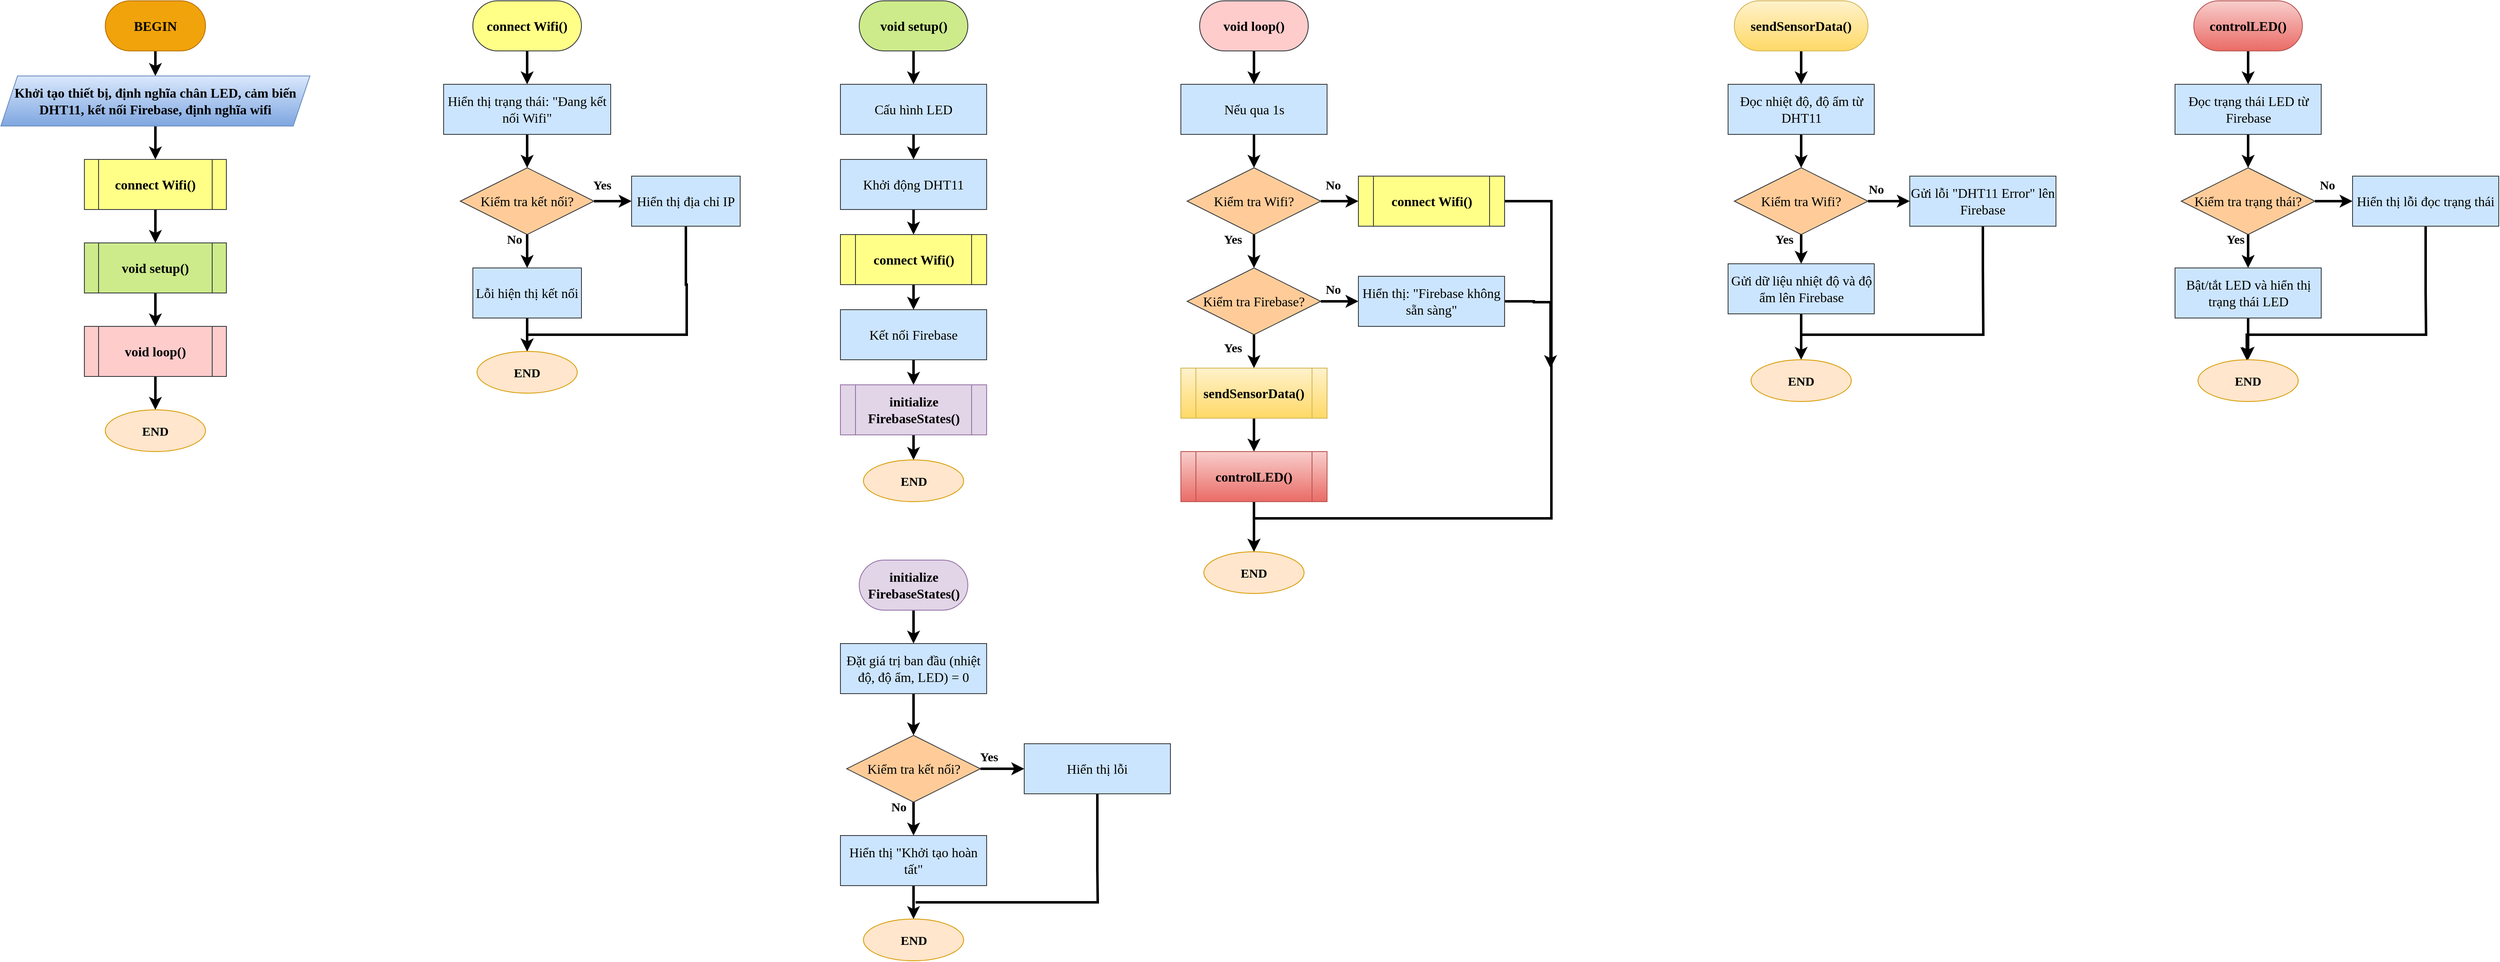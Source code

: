<mxfile version="24.1.0" type="device">
  <diagram name="Trang-1" id="UbYdyXhSzg272qLLyxU5">
    <mxGraphModel dx="1195" dy="697" grid="1" gridSize="10" guides="1" tooltips="1" connect="1" arrows="1" fold="1" page="1" pageScale="1" pageWidth="1600" pageHeight="900" math="0" shadow="0">
      <root>
        <mxCell id="0" />
        <mxCell id="1" parent="0" />
        <mxCell id="PwG26yF0GhnAKsFlcYfw-7" style="edgeStyle=orthogonalEdgeStyle;rounded=0;orthogonalLoop=1;jettySize=auto;html=1;entryX=0.5;entryY=0;entryDx=0;entryDy=0;strokeWidth=3;" edge="1" parent="1" source="PwG26yF0GhnAKsFlcYfw-1" target="PwG26yF0GhnAKsFlcYfw-2">
          <mxGeometry relative="1" as="geometry" />
        </mxCell>
        <mxCell id="PwG26yF0GhnAKsFlcYfw-1" value="&lt;font style=&quot;font-size: 16px;&quot; face=&quot;Times New Roman&quot;&gt;&lt;b&gt;BEGIN&lt;/b&gt;&lt;/font&gt;" style="rounded=1;whiteSpace=wrap;html=1;arcSize=50;fillColor=#f0a30a;strokeColor=#BD7000;fontColor=#000000;" vertex="1" parent="1">
          <mxGeometry x="510" y="30" width="120" height="60" as="geometry" />
        </mxCell>
        <mxCell id="PwG26yF0GhnAKsFlcYfw-8" style="edgeStyle=orthogonalEdgeStyle;rounded=0;orthogonalLoop=1;jettySize=auto;html=1;entryX=0.5;entryY=0;entryDx=0;entryDy=0;strokeWidth=3;" edge="1" parent="1" source="PwG26yF0GhnAKsFlcYfw-2" target="PwG26yF0GhnAKsFlcYfw-3">
          <mxGeometry relative="1" as="geometry" />
        </mxCell>
        <mxCell id="PwG26yF0GhnAKsFlcYfw-2" value="&lt;p style=&quot;white-space-collapse: preserve;&quot; dir=&quot;auto&quot;&gt;&lt;font style=&quot;font-size: 16px;&quot; face=&quot;Times New Roman&quot;&gt;&lt;b&gt;Khởi tạo thiết bị, định nghĩa chân LED, cảm biến DHT11, kết nối Firebase, định nghĩa wifi&lt;/b&gt;&lt;/font&gt;&lt;/p&gt;" style="shape=parallelogram;perimeter=parallelogramPerimeter;whiteSpace=wrap;html=1;fixedSize=1;fillColor=#dae8fc;strokeColor=#6c8ebf;gradientColor=#7ea6e0;" vertex="1" parent="1">
          <mxGeometry x="385" y="120" width="370" height="60" as="geometry" />
        </mxCell>
        <mxCell id="PwG26yF0GhnAKsFlcYfw-9" style="edgeStyle=orthogonalEdgeStyle;rounded=0;orthogonalLoop=1;jettySize=auto;html=1;entryX=0.5;entryY=0;entryDx=0;entryDy=0;strokeWidth=3;" edge="1" parent="1" source="PwG26yF0GhnAKsFlcYfw-3" target="PwG26yF0GhnAKsFlcYfw-4">
          <mxGeometry relative="1" as="geometry" />
        </mxCell>
        <mxCell id="PwG26yF0GhnAKsFlcYfw-3" value="&lt;font style=&quot;font-size: 16px;&quot; face=&quot;Times New Roman&quot;&gt;&lt;b&gt;connect Wifi()&lt;/b&gt;&lt;/font&gt;" style="shape=process;whiteSpace=wrap;html=1;backgroundOutline=1;fillColor=#ffff88;strokeColor=#36393d;" vertex="1" parent="1">
          <mxGeometry x="485" y="220" width="170" height="60" as="geometry" />
        </mxCell>
        <mxCell id="PwG26yF0GhnAKsFlcYfw-10" style="edgeStyle=orthogonalEdgeStyle;rounded=0;orthogonalLoop=1;jettySize=auto;html=1;entryX=0.5;entryY=0;entryDx=0;entryDy=0;strokeWidth=3;" edge="1" parent="1" source="PwG26yF0GhnAKsFlcYfw-4" target="PwG26yF0GhnAKsFlcYfw-5">
          <mxGeometry relative="1" as="geometry" />
        </mxCell>
        <mxCell id="PwG26yF0GhnAKsFlcYfw-4" value="&lt;font style=&quot;font-size: 16px;&quot; face=&quot;Times New Roman&quot;&gt;&lt;b&gt;void setup()&lt;/b&gt;&lt;/font&gt;" style="shape=process;whiteSpace=wrap;html=1;backgroundOutline=1;fillColor=#cdeb8b;strokeColor=#36393d;" vertex="1" parent="1">
          <mxGeometry x="485" y="320" width="170" height="60" as="geometry" />
        </mxCell>
        <mxCell id="PwG26yF0GhnAKsFlcYfw-11" style="edgeStyle=orthogonalEdgeStyle;rounded=0;orthogonalLoop=1;jettySize=auto;html=1;entryX=0.5;entryY=0;entryDx=0;entryDy=0;strokeWidth=3;" edge="1" parent="1" source="PwG26yF0GhnAKsFlcYfw-5" target="PwG26yF0GhnAKsFlcYfw-6">
          <mxGeometry relative="1" as="geometry" />
        </mxCell>
        <mxCell id="PwG26yF0GhnAKsFlcYfw-5" value="&lt;font style=&quot;font-size: 16px;&quot; face=&quot;Times New Roman&quot;&gt;&lt;b&gt;void loop()&lt;/b&gt;&lt;/font&gt;" style="shape=process;whiteSpace=wrap;html=1;backgroundOutline=1;fillColor=#ffcccc;strokeColor=#36393d;" vertex="1" parent="1">
          <mxGeometry x="485" y="420" width="170" height="60" as="geometry" />
        </mxCell>
        <mxCell id="PwG26yF0GhnAKsFlcYfw-6" value="&lt;b&gt;&lt;font style=&quot;font-size: 15px;&quot; face=&quot;Times New Roman&quot;&gt;END&lt;/font&gt;&lt;/b&gt;" style="ellipse;whiteSpace=wrap;html=1;fillColor=#ffe6cc;strokeColor=#d79b00;" vertex="1" parent="1">
          <mxGeometry x="510" y="520" width="120" height="50" as="geometry" />
        </mxCell>
        <mxCell id="PwG26yF0GhnAKsFlcYfw-19" style="edgeStyle=orthogonalEdgeStyle;rounded=0;orthogonalLoop=1;jettySize=auto;html=1;entryX=0.5;entryY=0;entryDx=0;entryDy=0;strokeWidth=3;" edge="1" parent="1" source="PwG26yF0GhnAKsFlcYfw-12" target="PwG26yF0GhnAKsFlcYfw-13">
          <mxGeometry relative="1" as="geometry" />
        </mxCell>
        <mxCell id="PwG26yF0GhnAKsFlcYfw-12" value="&lt;b style=&quot;font-family: &amp;quot;Times New Roman&amp;quot;; font-size: 16px;&quot;&gt;connect Wifi()&lt;/b&gt;" style="rounded=1;whiteSpace=wrap;html=1;arcSize=50;fillColor=#ffff88;strokeColor=#36393d;" vertex="1" parent="1">
          <mxGeometry x="950" y="30" width="130" height="60" as="geometry" />
        </mxCell>
        <mxCell id="PwG26yF0GhnAKsFlcYfw-20" style="edgeStyle=orthogonalEdgeStyle;rounded=0;orthogonalLoop=1;jettySize=auto;html=1;entryX=0.5;entryY=0;entryDx=0;entryDy=0;strokeWidth=3;" edge="1" parent="1" source="PwG26yF0GhnAKsFlcYfw-13" target="PwG26yF0GhnAKsFlcYfw-14">
          <mxGeometry relative="1" as="geometry" />
        </mxCell>
        <mxCell id="PwG26yF0GhnAKsFlcYfw-13" value="&lt;font style=&quot;font-size: 16px;&quot; face=&quot;Times New Roman&quot;&gt;Hiển thị trạng thái: &quot;Đang kết nối Wifi&quot;&lt;/font&gt;" style="rounded=0;whiteSpace=wrap;html=1;fillColor=#cce5ff;strokeColor=#36393d;" vertex="1" parent="1">
          <mxGeometry x="915" y="130" width="200" height="60" as="geometry" />
        </mxCell>
        <mxCell id="PwG26yF0GhnAKsFlcYfw-21" style="edgeStyle=orthogonalEdgeStyle;rounded=0;orthogonalLoop=1;jettySize=auto;html=1;exitX=1;exitY=0.5;exitDx=0;exitDy=0;entryX=0;entryY=0.5;entryDx=0;entryDy=0;strokeWidth=3;" edge="1" parent="1" source="PwG26yF0GhnAKsFlcYfw-14" target="PwG26yF0GhnAKsFlcYfw-15">
          <mxGeometry relative="1" as="geometry" />
        </mxCell>
        <mxCell id="PwG26yF0GhnAKsFlcYfw-22" style="edgeStyle=orthogonalEdgeStyle;rounded=0;orthogonalLoop=1;jettySize=auto;html=1;entryX=0.5;entryY=0;entryDx=0;entryDy=0;strokeWidth=3;" edge="1" parent="1" source="PwG26yF0GhnAKsFlcYfw-14" target="PwG26yF0GhnAKsFlcYfw-16">
          <mxGeometry relative="1" as="geometry" />
        </mxCell>
        <mxCell id="PwG26yF0GhnAKsFlcYfw-14" value="&lt;font style=&quot;font-size: 16px;&quot; face=&quot;Times New Roman&quot;&gt;Kiểm tra kết nối?&lt;/font&gt;" style="rhombus;whiteSpace=wrap;html=1;fillColor=#ffcc99;strokeColor=#36393d;" vertex="1" parent="1">
          <mxGeometry x="935" y="230" width="160" height="80" as="geometry" />
        </mxCell>
        <mxCell id="PwG26yF0GhnAKsFlcYfw-24" style="edgeStyle=orthogonalEdgeStyle;rounded=0;orthogonalLoop=1;jettySize=auto;html=1;entryX=0.5;entryY=0;entryDx=0;entryDy=0;strokeWidth=3;" edge="1" parent="1" source="PwG26yF0GhnAKsFlcYfw-15" target="PwG26yF0GhnAKsFlcYfw-17">
          <mxGeometry relative="1" as="geometry">
            <mxPoint x="1205" y="440" as="targetPoint" />
            <Array as="points">
              <mxPoint x="1205" y="370" />
              <mxPoint x="1206" y="370" />
              <mxPoint x="1206" y="430" />
              <mxPoint x="1015" y="430" />
            </Array>
          </mxGeometry>
        </mxCell>
        <mxCell id="PwG26yF0GhnAKsFlcYfw-15" value="&lt;font face=&quot;Times New Roman&quot;&gt;&lt;span style=&quot;font-size: 16px;&quot;&gt;Hiển thị địa chỉ IP&lt;/span&gt;&lt;/font&gt;" style="rounded=0;whiteSpace=wrap;html=1;fillColor=#cce5ff;strokeColor=#36393d;" vertex="1" parent="1">
          <mxGeometry x="1140" y="240" width="130" height="60" as="geometry" />
        </mxCell>
        <mxCell id="PwG26yF0GhnAKsFlcYfw-23" style="edgeStyle=orthogonalEdgeStyle;rounded=0;orthogonalLoop=1;jettySize=auto;html=1;entryX=0.5;entryY=0;entryDx=0;entryDy=0;strokeWidth=3;" edge="1" parent="1" source="PwG26yF0GhnAKsFlcYfw-16" target="PwG26yF0GhnAKsFlcYfw-17">
          <mxGeometry relative="1" as="geometry" />
        </mxCell>
        <mxCell id="PwG26yF0GhnAKsFlcYfw-16" value="&lt;font face=&quot;Times New Roman&quot;&gt;&lt;span style=&quot;font-size: 16px;&quot;&gt;Lỗi hiện thị kết nối&lt;/span&gt;&lt;/font&gt;" style="rounded=0;whiteSpace=wrap;html=1;fillColor=#cce5ff;strokeColor=#36393d;" vertex="1" parent="1">
          <mxGeometry x="950" y="350" width="130" height="60" as="geometry" />
        </mxCell>
        <mxCell id="PwG26yF0GhnAKsFlcYfw-17" value="&lt;b&gt;&lt;font style=&quot;font-size: 15px;&quot; face=&quot;Times New Roman&quot;&gt;END&lt;/font&gt;&lt;/b&gt;" style="ellipse;whiteSpace=wrap;html=1;fillColor=#ffe6cc;strokeColor=#d79b00;" vertex="1" parent="1">
          <mxGeometry x="955" y="450" width="120" height="50" as="geometry" />
        </mxCell>
        <mxCell id="PwG26yF0GhnAKsFlcYfw-25" value="&lt;font size=&quot;1&quot; face=&quot;Times New Roman&quot;&gt;&lt;b style=&quot;font-size: 15px;&quot;&gt;Yes&lt;/b&gt;&lt;/font&gt;" style="text;html=1;align=center;verticalAlign=middle;whiteSpace=wrap;rounded=0;" vertex="1" parent="1">
          <mxGeometry x="1075" y="235" width="60" height="30" as="geometry" />
        </mxCell>
        <mxCell id="PwG26yF0GhnAKsFlcYfw-26" value="&lt;font size=&quot;1&quot; face=&quot;Times New Roman&quot;&gt;&lt;b style=&quot;font-size: 15px;&quot;&gt;No&lt;/b&gt;&lt;/font&gt;" style="text;html=1;align=center;verticalAlign=middle;whiteSpace=wrap;rounded=0;" vertex="1" parent="1">
          <mxGeometry x="970" y="300" width="60" height="30" as="geometry" />
        </mxCell>
        <mxCell id="PwG26yF0GhnAKsFlcYfw-34" style="edgeStyle=orthogonalEdgeStyle;rounded=0;orthogonalLoop=1;jettySize=auto;html=1;strokeWidth=3;" edge="1" parent="1" source="PwG26yF0GhnAKsFlcYfw-27" target="PwG26yF0GhnAKsFlcYfw-28">
          <mxGeometry relative="1" as="geometry" />
        </mxCell>
        <mxCell id="PwG26yF0GhnAKsFlcYfw-27" value="&lt;b style=&quot;font-family: &amp;quot;Times New Roman&amp;quot;; font-size: 16px;&quot;&gt;void setup()&lt;/b&gt;" style="rounded=1;whiteSpace=wrap;html=1;arcSize=50;fillColor=#cdeb8b;strokeColor=#36393d;" vertex="1" parent="1">
          <mxGeometry x="1412.5" y="30" width="130" height="60" as="geometry" />
        </mxCell>
        <mxCell id="PwG26yF0GhnAKsFlcYfw-35" style="edgeStyle=orthogonalEdgeStyle;rounded=0;orthogonalLoop=1;jettySize=auto;html=1;entryX=0.5;entryY=0;entryDx=0;entryDy=0;strokeWidth=3;" edge="1" parent="1" source="PwG26yF0GhnAKsFlcYfw-28" target="PwG26yF0GhnAKsFlcYfw-29">
          <mxGeometry relative="1" as="geometry" />
        </mxCell>
        <mxCell id="PwG26yF0GhnAKsFlcYfw-28" value="&lt;font style=&quot;font-size: 16px;&quot; face=&quot;Times New Roman&quot;&gt;Cấu hình LED&lt;/font&gt;" style="rounded=0;whiteSpace=wrap;html=1;fillColor=#cce5ff;strokeColor=#36393d;" vertex="1" parent="1">
          <mxGeometry x="1390" y="130" width="175" height="60" as="geometry" />
        </mxCell>
        <mxCell id="PwG26yF0GhnAKsFlcYfw-36" style="edgeStyle=orthogonalEdgeStyle;rounded=0;orthogonalLoop=1;jettySize=auto;html=1;entryX=0.5;entryY=0;entryDx=0;entryDy=0;strokeWidth=3;" edge="1" parent="1" source="PwG26yF0GhnAKsFlcYfw-29" target="PwG26yF0GhnAKsFlcYfw-30">
          <mxGeometry relative="1" as="geometry" />
        </mxCell>
        <mxCell id="PwG26yF0GhnAKsFlcYfw-29" value="&lt;font style=&quot;font-size: 16px;&quot; face=&quot;Times New Roman&quot;&gt;Khởi động DHT11&lt;/font&gt;" style="rounded=0;whiteSpace=wrap;html=1;fillColor=#cce5ff;strokeColor=#36393d;" vertex="1" parent="1">
          <mxGeometry x="1390" y="220" width="175" height="60" as="geometry" />
        </mxCell>
        <mxCell id="PwG26yF0GhnAKsFlcYfw-37" style="edgeStyle=orthogonalEdgeStyle;rounded=0;orthogonalLoop=1;jettySize=auto;html=1;strokeWidth=3;" edge="1" parent="1" source="PwG26yF0GhnAKsFlcYfw-30" target="PwG26yF0GhnAKsFlcYfw-31">
          <mxGeometry relative="1" as="geometry" />
        </mxCell>
        <mxCell id="PwG26yF0GhnAKsFlcYfw-30" value="&lt;font style=&quot;font-size: 16px;&quot; face=&quot;Times New Roman&quot;&gt;&lt;b&gt;connect Wifi()&lt;/b&gt;&lt;/font&gt;" style="shape=process;whiteSpace=wrap;html=1;backgroundOutline=1;fillColor=#ffff88;strokeColor=#36393d;" vertex="1" parent="1">
          <mxGeometry x="1390" y="310" width="175" height="60" as="geometry" />
        </mxCell>
        <mxCell id="PwG26yF0GhnAKsFlcYfw-38" style="edgeStyle=orthogonalEdgeStyle;rounded=0;orthogonalLoop=1;jettySize=auto;html=1;strokeWidth=3;" edge="1" parent="1" source="PwG26yF0GhnAKsFlcYfw-31" target="PwG26yF0GhnAKsFlcYfw-32">
          <mxGeometry relative="1" as="geometry" />
        </mxCell>
        <mxCell id="PwG26yF0GhnAKsFlcYfw-31" value="&lt;font style=&quot;font-size: 16px;&quot; face=&quot;Times New Roman&quot;&gt;Kết nối Firebase&lt;/font&gt;" style="rounded=0;whiteSpace=wrap;html=1;fillColor=#cce5ff;strokeColor=#36393d;" vertex="1" parent="1">
          <mxGeometry x="1390" y="400" width="175" height="60" as="geometry" />
        </mxCell>
        <mxCell id="PwG26yF0GhnAKsFlcYfw-39" style="edgeStyle=orthogonalEdgeStyle;rounded=0;orthogonalLoop=1;jettySize=auto;html=1;strokeWidth=3;" edge="1" parent="1" source="PwG26yF0GhnAKsFlcYfw-32" target="PwG26yF0GhnAKsFlcYfw-33">
          <mxGeometry relative="1" as="geometry" />
        </mxCell>
        <mxCell id="PwG26yF0GhnAKsFlcYfw-32" value="&lt;font style=&quot;font-size: 16px;&quot; face=&quot;Times New Roman&quot;&gt;&lt;b&gt;initialize FirebaseStates()&lt;/b&gt;&lt;/font&gt;" style="shape=process;whiteSpace=wrap;html=1;backgroundOutline=1;fillColor=#e1d5e7;strokeColor=#9673a6;" vertex="1" parent="1">
          <mxGeometry x="1390" y="490" width="175" height="60" as="geometry" />
        </mxCell>
        <mxCell id="PwG26yF0GhnAKsFlcYfw-33" value="&lt;b&gt;&lt;font style=&quot;font-size: 15px;&quot; face=&quot;Times New Roman&quot;&gt;END&lt;/font&gt;&lt;/b&gt;" style="ellipse;whiteSpace=wrap;html=1;fillColor=#ffe6cc;strokeColor=#d79b00;" vertex="1" parent="1">
          <mxGeometry x="1417.5" y="580" width="120" height="50" as="geometry" />
        </mxCell>
        <mxCell id="PwG26yF0GhnAKsFlcYfw-46" style="edgeStyle=orthogonalEdgeStyle;rounded=0;orthogonalLoop=1;jettySize=auto;html=1;entryX=0.5;entryY=0;entryDx=0;entryDy=0;strokeWidth=3;" edge="1" parent="1" source="PwG26yF0GhnAKsFlcYfw-40" target="PwG26yF0GhnAKsFlcYfw-41">
          <mxGeometry relative="1" as="geometry" />
        </mxCell>
        <mxCell id="PwG26yF0GhnAKsFlcYfw-40" value="&lt;b style=&quot;font-family: &amp;quot;Times New Roman&amp;quot;; font-size: 16px;&quot;&gt;initialize FirebaseStates()&lt;/b&gt;" style="rounded=1;whiteSpace=wrap;html=1;arcSize=50;fillColor=#e1d5e7;strokeColor=#9673a6;" vertex="1" parent="1">
          <mxGeometry x="1412.5" y="700" width="130" height="60" as="geometry" />
        </mxCell>
        <mxCell id="PwG26yF0GhnAKsFlcYfw-47" style="edgeStyle=orthogonalEdgeStyle;rounded=0;orthogonalLoop=1;jettySize=auto;html=1;entryX=0.5;entryY=0;entryDx=0;entryDy=0;strokeWidth=3;" edge="1" parent="1" source="PwG26yF0GhnAKsFlcYfw-41" target="PwG26yF0GhnAKsFlcYfw-42">
          <mxGeometry relative="1" as="geometry" />
        </mxCell>
        <mxCell id="PwG26yF0GhnAKsFlcYfw-41" value="&lt;font face=&quot;Times New Roman&quot;&gt;&lt;span style=&quot;font-size: 16px;&quot;&gt;Đặt giá trị ban đầu (nhiệt độ, độ ẩm, LED) = 0&lt;/span&gt;&lt;/font&gt;" style="rounded=0;whiteSpace=wrap;html=1;fillColor=#cce5ff;strokeColor=#36393d;" vertex="1" parent="1">
          <mxGeometry x="1390" y="800" width="175" height="60" as="geometry" />
        </mxCell>
        <mxCell id="PwG26yF0GhnAKsFlcYfw-48" style="edgeStyle=orthogonalEdgeStyle;rounded=0;orthogonalLoop=1;jettySize=auto;html=1;strokeWidth=3;" edge="1" parent="1" source="PwG26yF0GhnAKsFlcYfw-42" target="PwG26yF0GhnAKsFlcYfw-43">
          <mxGeometry relative="1" as="geometry" />
        </mxCell>
        <mxCell id="PwG26yF0GhnAKsFlcYfw-50" style="edgeStyle=orthogonalEdgeStyle;rounded=0;orthogonalLoop=1;jettySize=auto;html=1;entryX=0.5;entryY=0;entryDx=0;entryDy=0;strokeWidth=3;" edge="1" parent="1" source="PwG26yF0GhnAKsFlcYfw-42" target="PwG26yF0GhnAKsFlcYfw-44">
          <mxGeometry relative="1" as="geometry" />
        </mxCell>
        <mxCell id="PwG26yF0GhnAKsFlcYfw-42" value="&lt;font style=&quot;font-size: 16px;&quot; face=&quot;Times New Roman&quot;&gt;Kiểm tra kết nối?&lt;/font&gt;" style="rhombus;whiteSpace=wrap;html=1;fillColor=#ffcc99;strokeColor=#36393d;" vertex="1" parent="1">
          <mxGeometry x="1397.5" y="910" width="160" height="80" as="geometry" />
        </mxCell>
        <mxCell id="PwG26yF0GhnAKsFlcYfw-52" style="edgeStyle=orthogonalEdgeStyle;rounded=0;orthogonalLoop=1;jettySize=auto;html=1;endArrow=none;endFill=0;strokeWidth=3;" edge="1" parent="1" source="PwG26yF0GhnAKsFlcYfw-43">
          <mxGeometry relative="1" as="geometry">
            <mxPoint x="1480" y="1110" as="targetPoint" />
            <Array as="points">
              <mxPoint x="1698" y="1070" />
              <mxPoint x="1698" y="1110" />
            </Array>
          </mxGeometry>
        </mxCell>
        <mxCell id="PwG26yF0GhnAKsFlcYfw-43" value="&lt;font face=&quot;Times New Roman&quot;&gt;&lt;span style=&quot;font-size: 16px;&quot;&gt;Hiển thị lỗi&lt;/span&gt;&lt;/font&gt;&lt;span style=&quot;color: rgba(0, 0, 0, 0); font-family: monospace; font-size: 0px; text-align: start; text-wrap: nowrap;&quot;&gt;%3CmxGraphModel%3E%3Croot%3E%3CmxCell%20id%3D%220%22%2F%3E%3CmxCell%20id%3D%221%22%20parent%3D%220%22%2F%3E%3CmxCell%20id%3D%222%22%20value%3D%22%26lt%3Bfont%20face%3D%26quot%3BTimes%20New%20Roman%26quot%3B%26gt%3B%26lt%3Bspan%20style%3D%26quot%3Bfont-size%3A%2016px%3B%26quot%3B%26gt%3B%C4%90%E1%BA%B7t%20gi%C3%A1%20tr%E1%BB%8B%20ban%20%C4%91%E1%BA%A7u%20(nhi%E1%BB%87t%20%C4%91%E1%BB%99%2C%20%C4%91%E1%BB%99%20%E1%BA%A9m%2C%20LED)%20%3D%200%26lt%3B%2Fspan%26gt%3B%26lt%3B%2Ffont%26gt%3B%22%20style%3D%22rounded%3D0%3BwhiteSpace%3Dwrap%3Bhtml%3D1%3BfillColor%3D%23cce5ff%3BstrokeColor%3D%2336393d%3B%22%20vertex%3D%221%22%20parent%3D%221%22%3E%3CmxGeometry%20x%3D%221390%22%20y%3D%22800%22%20width%3D%22175%22%20height%3D%2260%22%20as%3D%22geometry%22%2F%3E%3C%2FmxCell%3E%3C%2Froot%3E%3C%2FmxGraphModel%3E&lt;/span&gt;" style="rounded=0;whiteSpace=wrap;html=1;fillColor=#cce5ff;strokeColor=#36393d;" vertex="1" parent="1">
          <mxGeometry x="1610" y="920" width="175" height="60" as="geometry" />
        </mxCell>
        <mxCell id="PwG26yF0GhnAKsFlcYfw-51" style="edgeStyle=orthogonalEdgeStyle;rounded=0;orthogonalLoop=1;jettySize=auto;html=1;entryX=0.5;entryY=0;entryDx=0;entryDy=0;strokeWidth=3;" edge="1" parent="1" source="PwG26yF0GhnAKsFlcYfw-44" target="PwG26yF0GhnAKsFlcYfw-45">
          <mxGeometry relative="1" as="geometry" />
        </mxCell>
        <mxCell id="PwG26yF0GhnAKsFlcYfw-44" value="&lt;font face=&quot;Times New Roman&quot;&gt;&lt;span style=&quot;font-size: 16px;&quot;&gt;Hiển thị &quot;Khởi tạo hoàn tất&quot;&lt;/span&gt;&lt;/font&gt;" style="rounded=0;whiteSpace=wrap;html=1;fillColor=#cce5ff;strokeColor=#36393d;" vertex="1" parent="1">
          <mxGeometry x="1390" y="1030" width="175" height="60" as="geometry" />
        </mxCell>
        <mxCell id="PwG26yF0GhnAKsFlcYfw-45" value="&lt;b&gt;&lt;font style=&quot;font-size: 15px;&quot; face=&quot;Times New Roman&quot;&gt;END&lt;/font&gt;&lt;/b&gt;" style="ellipse;whiteSpace=wrap;html=1;fillColor=#ffe6cc;strokeColor=#d79b00;" vertex="1" parent="1">
          <mxGeometry x="1417.5" y="1130" width="120" height="50" as="geometry" />
        </mxCell>
        <mxCell id="PwG26yF0GhnAKsFlcYfw-53" value="&lt;font size=&quot;1&quot; face=&quot;Times New Roman&quot;&gt;&lt;b style=&quot;font-size: 15px;&quot;&gt;Yes&lt;/b&gt;&lt;/font&gt;" style="text;html=1;align=center;verticalAlign=middle;whiteSpace=wrap;rounded=0;" vertex="1" parent="1">
          <mxGeometry x="1537.5" y="920" width="60" height="30" as="geometry" />
        </mxCell>
        <mxCell id="PwG26yF0GhnAKsFlcYfw-54" value="&lt;font size=&quot;1&quot; face=&quot;Times New Roman&quot;&gt;&lt;b style=&quot;font-size: 15px;&quot;&gt;No&lt;/b&gt;&lt;/font&gt;" style="text;html=1;align=center;verticalAlign=middle;whiteSpace=wrap;rounded=0;" vertex="1" parent="1">
          <mxGeometry x="1430" y="980" width="60" height="30" as="geometry" />
        </mxCell>
        <mxCell id="PwG26yF0GhnAKsFlcYfw-61" style="edgeStyle=orthogonalEdgeStyle;rounded=0;orthogonalLoop=1;jettySize=auto;html=1;entryX=0.5;entryY=0;entryDx=0;entryDy=0;strokeWidth=3;" edge="1" parent="1" source="PwG26yF0GhnAKsFlcYfw-55" target="PwG26yF0GhnAKsFlcYfw-57">
          <mxGeometry relative="1" as="geometry" />
        </mxCell>
        <mxCell id="PwG26yF0GhnAKsFlcYfw-55" value="&lt;b style=&quot;font-family: &amp;quot;Times New Roman&amp;quot;; font-size: 16px;&quot;&gt;void loop()&lt;/b&gt;" style="rounded=1;whiteSpace=wrap;html=1;arcSize=50;fillColor=#ffcccc;strokeColor=#36393d;" vertex="1" parent="1">
          <mxGeometry x="1820" y="30" width="130" height="60" as="geometry" />
        </mxCell>
        <mxCell id="PwG26yF0GhnAKsFlcYfw-62" style="edgeStyle=orthogonalEdgeStyle;rounded=0;orthogonalLoop=1;jettySize=auto;html=1;entryX=0.5;entryY=0;entryDx=0;entryDy=0;strokeWidth=3;" edge="1" parent="1" source="PwG26yF0GhnAKsFlcYfw-57" target="PwG26yF0GhnAKsFlcYfw-58">
          <mxGeometry relative="1" as="geometry" />
        </mxCell>
        <mxCell id="PwG26yF0GhnAKsFlcYfw-57" value="&lt;font style=&quot;font-size: 16px;&quot; face=&quot;Times New Roman&quot;&gt;Nếu qua 1s&lt;/font&gt;" style="rounded=0;whiteSpace=wrap;html=1;fillColor=#cce5ff;strokeColor=#36393d;" vertex="1" parent="1">
          <mxGeometry x="1797.5" y="130" width="175" height="60" as="geometry" />
        </mxCell>
        <mxCell id="PwG26yF0GhnAKsFlcYfw-63" style="edgeStyle=orthogonalEdgeStyle;rounded=0;orthogonalLoop=1;jettySize=auto;html=1;entryX=0;entryY=0.5;entryDx=0;entryDy=0;strokeWidth=3;" edge="1" parent="1" source="PwG26yF0GhnAKsFlcYfw-58" target="PwG26yF0GhnAKsFlcYfw-60">
          <mxGeometry relative="1" as="geometry" />
        </mxCell>
        <mxCell id="PwG26yF0GhnAKsFlcYfw-64" style="edgeStyle=orthogonalEdgeStyle;rounded=0;orthogonalLoop=1;jettySize=auto;html=1;entryX=0.5;entryY=0;entryDx=0;entryDy=0;strokeWidth=3;" edge="1" parent="1" source="PwG26yF0GhnAKsFlcYfw-58" target="PwG26yF0GhnAKsFlcYfw-59">
          <mxGeometry relative="1" as="geometry" />
        </mxCell>
        <mxCell id="PwG26yF0GhnAKsFlcYfw-58" value="&lt;font style=&quot;font-size: 16px;&quot; face=&quot;Times New Roman&quot;&gt;Kiểm tra Wifi?&lt;/font&gt;" style="rhombus;whiteSpace=wrap;html=1;fillColor=#ffcc99;strokeColor=#36393d;" vertex="1" parent="1">
          <mxGeometry x="1805" y="230" width="160" height="80" as="geometry" />
        </mxCell>
        <mxCell id="PwG26yF0GhnAKsFlcYfw-70" style="edgeStyle=orthogonalEdgeStyle;rounded=0;orthogonalLoop=1;jettySize=auto;html=1;strokeWidth=3;" edge="1" parent="1" source="PwG26yF0GhnAKsFlcYfw-59" target="PwG26yF0GhnAKsFlcYfw-67">
          <mxGeometry relative="1" as="geometry" />
        </mxCell>
        <mxCell id="PwG26yF0GhnAKsFlcYfw-73" style="edgeStyle=orthogonalEdgeStyle;rounded=0;orthogonalLoop=1;jettySize=auto;html=1;entryX=0;entryY=0.5;entryDx=0;entryDy=0;strokeWidth=3;" edge="1" parent="1" source="PwG26yF0GhnAKsFlcYfw-59" target="PwG26yF0GhnAKsFlcYfw-72">
          <mxGeometry relative="1" as="geometry" />
        </mxCell>
        <mxCell id="PwG26yF0GhnAKsFlcYfw-59" value="&lt;font style=&quot;font-size: 16px;&quot; face=&quot;Times New Roman&quot;&gt;Kiểm tra Firebase?&lt;/font&gt;" style="rhombus;whiteSpace=wrap;html=1;fillColor=#ffcc99;strokeColor=#36393d;" vertex="1" parent="1">
          <mxGeometry x="1805" y="350" width="160" height="80" as="geometry" />
        </mxCell>
        <mxCell id="PwG26yF0GhnAKsFlcYfw-77" style="edgeStyle=orthogonalEdgeStyle;rounded=0;orthogonalLoop=1;jettySize=auto;html=1;entryX=0.5;entryY=0;entryDx=0;entryDy=0;strokeWidth=3;" edge="1" parent="1" source="PwG26yF0GhnAKsFlcYfw-60" target="PwG26yF0GhnAKsFlcYfw-75">
          <mxGeometry relative="1" as="geometry">
            <mxPoint x="2240" y="670" as="targetPoint" />
            <Array as="points">
              <mxPoint x="2241" y="270" />
              <mxPoint x="2241" y="650" />
              <mxPoint x="1885" y="650" />
            </Array>
          </mxGeometry>
        </mxCell>
        <mxCell id="PwG26yF0GhnAKsFlcYfw-60" value="&lt;font style=&quot;font-size: 16px;&quot; face=&quot;Times New Roman&quot;&gt;&lt;b&gt;connect Wifi()&lt;/b&gt;&lt;/font&gt;" style="shape=process;whiteSpace=wrap;html=1;backgroundOutline=1;fillColor=#ffff88;strokeColor=#36393d;" vertex="1" parent="1">
          <mxGeometry x="2010" y="240" width="175" height="60" as="geometry" />
        </mxCell>
        <mxCell id="PwG26yF0GhnAKsFlcYfw-65" value="&lt;font size=&quot;1&quot; face=&quot;Times New Roman&quot;&gt;&lt;b style=&quot;font-size: 15px;&quot;&gt;Yes&lt;/b&gt;&lt;/font&gt;" style="text;html=1;align=center;verticalAlign=middle;whiteSpace=wrap;rounded=0;" vertex="1" parent="1">
          <mxGeometry x="1830" y="300" width="60" height="30" as="geometry" />
        </mxCell>
        <mxCell id="PwG26yF0GhnAKsFlcYfw-66" value="&lt;font size=&quot;1&quot; face=&quot;Times New Roman&quot;&gt;&lt;b style=&quot;font-size: 15px;&quot;&gt;No&lt;/b&gt;&lt;/font&gt;" style="text;html=1;align=center;verticalAlign=middle;whiteSpace=wrap;rounded=0;" vertex="1" parent="1">
          <mxGeometry x="1950" y="235" width="60" height="30" as="geometry" />
        </mxCell>
        <mxCell id="PwG26yF0GhnAKsFlcYfw-69" style="edgeStyle=orthogonalEdgeStyle;rounded=0;orthogonalLoop=1;jettySize=auto;html=1;entryX=0.5;entryY=0;entryDx=0;entryDy=0;strokeWidth=3;" edge="1" parent="1" source="PwG26yF0GhnAKsFlcYfw-67" target="PwG26yF0GhnAKsFlcYfw-68">
          <mxGeometry relative="1" as="geometry" />
        </mxCell>
        <mxCell id="PwG26yF0GhnAKsFlcYfw-67" value="&lt;font style=&quot;font-size: 16px;&quot; face=&quot;Times New Roman&quot;&gt;&lt;b&gt;sendSensorData()&lt;/b&gt;&lt;/font&gt;" style="shape=process;whiteSpace=wrap;html=1;backgroundOutline=1;fillColor=#fff2cc;strokeColor=#d6b656;gradientColor=#ffd966;" vertex="1" parent="1">
          <mxGeometry x="1797.5" y="470" width="175" height="60" as="geometry" />
        </mxCell>
        <mxCell id="PwG26yF0GhnAKsFlcYfw-76" style="edgeStyle=orthogonalEdgeStyle;rounded=0;orthogonalLoop=1;jettySize=auto;html=1;entryX=0.5;entryY=0;entryDx=0;entryDy=0;strokeWidth=3;" edge="1" parent="1" source="PwG26yF0GhnAKsFlcYfw-68" target="PwG26yF0GhnAKsFlcYfw-75">
          <mxGeometry relative="1" as="geometry" />
        </mxCell>
        <mxCell id="PwG26yF0GhnAKsFlcYfw-68" value="&lt;font style=&quot;font-size: 16px;&quot; face=&quot;Times New Roman&quot;&gt;&lt;b&gt;controlLED()&lt;/b&gt;&lt;/font&gt;" style="shape=process;whiteSpace=wrap;html=1;backgroundOutline=1;fillColor=#f8cecc;strokeColor=#b85450;gradientColor=#ea6b66;" vertex="1" parent="1">
          <mxGeometry x="1797.5" y="570" width="175" height="60" as="geometry" />
        </mxCell>
        <mxCell id="PwG26yF0GhnAKsFlcYfw-71" value="&lt;font size=&quot;1&quot; face=&quot;Times New Roman&quot;&gt;&lt;b style=&quot;font-size: 15px;&quot;&gt;Yes&lt;/b&gt;&lt;/font&gt;" style="text;html=1;align=center;verticalAlign=middle;whiteSpace=wrap;rounded=0;" vertex="1" parent="1">
          <mxGeometry x="1830" y="430" width="60" height="30" as="geometry" />
        </mxCell>
        <mxCell id="PwG26yF0GhnAKsFlcYfw-78" style="edgeStyle=orthogonalEdgeStyle;rounded=0;orthogonalLoop=1;jettySize=auto;html=1;endArrow=classic;endFill=1;strokeWidth=3;" edge="1" parent="1" source="PwG26yF0GhnAKsFlcYfw-72">
          <mxGeometry relative="1" as="geometry">
            <mxPoint x="2240" y="470" as="targetPoint" />
            <Array as="points">
              <mxPoint x="2220" y="390" />
              <mxPoint x="2240" y="391" />
            </Array>
          </mxGeometry>
        </mxCell>
        <mxCell id="PwG26yF0GhnAKsFlcYfw-72" value="&lt;font style=&quot;font-size: 16px;&quot; face=&quot;Times New Roman&quot;&gt;Hiển thị: &quot;Firebase không sẵn sàng&quot;&lt;/font&gt;" style="rounded=0;whiteSpace=wrap;html=1;fillColor=#cce5ff;strokeColor=#36393d;" vertex="1" parent="1">
          <mxGeometry x="2010" y="360" width="175" height="60" as="geometry" />
        </mxCell>
        <mxCell id="PwG26yF0GhnAKsFlcYfw-74" value="&lt;font size=&quot;1&quot; face=&quot;Times New Roman&quot;&gt;&lt;b style=&quot;font-size: 15px;&quot;&gt;No&lt;/b&gt;&lt;/font&gt;" style="text;html=1;align=center;verticalAlign=middle;whiteSpace=wrap;rounded=0;" vertex="1" parent="1">
          <mxGeometry x="1950" y="360" width="60" height="30" as="geometry" />
        </mxCell>
        <mxCell id="PwG26yF0GhnAKsFlcYfw-75" value="&lt;b&gt;&lt;font style=&quot;font-size: 15px;&quot; face=&quot;Times New Roman&quot;&gt;END&lt;/font&gt;&lt;/b&gt;" style="ellipse;whiteSpace=wrap;html=1;fillColor=#ffe6cc;strokeColor=#d79b00;" vertex="1" parent="1">
          <mxGeometry x="1825" y="690" width="120" height="50" as="geometry" />
        </mxCell>
        <mxCell id="PwG26yF0GhnAKsFlcYfw-85" style="edgeStyle=orthogonalEdgeStyle;rounded=0;orthogonalLoop=1;jettySize=auto;html=1;entryX=0.5;entryY=0;entryDx=0;entryDy=0;strokeWidth=3;" edge="1" parent="1" source="PwG26yF0GhnAKsFlcYfw-79" target="PwG26yF0GhnAKsFlcYfw-81">
          <mxGeometry relative="1" as="geometry" />
        </mxCell>
        <mxCell id="PwG26yF0GhnAKsFlcYfw-79" value="&lt;b style=&quot;font-family: &amp;quot;Times New Roman&amp;quot;; font-size: 16px;&quot;&gt;sendSensorData()&lt;/b&gt;" style="rounded=1;whiteSpace=wrap;html=1;arcSize=50;fillColor=#fff2cc;strokeColor=#d6b656;gradientColor=#ffd966;" vertex="1" parent="1">
          <mxGeometry x="2460" y="30" width="160" height="60" as="geometry" />
        </mxCell>
        <mxCell id="PwG26yF0GhnAKsFlcYfw-97" style="edgeStyle=orthogonalEdgeStyle;rounded=0;orthogonalLoop=1;jettySize=auto;html=1;entryX=0.5;entryY=0;entryDx=0;entryDy=0;strokeWidth=3;" edge="1" parent="1" source="PwG26yF0GhnAKsFlcYfw-80" target="PwG26yF0GhnAKsFlcYfw-94">
          <mxGeometry relative="1" as="geometry" />
        </mxCell>
        <mxCell id="PwG26yF0GhnAKsFlcYfw-80" value="&lt;b style=&quot;font-family: &amp;quot;Times New Roman&amp;quot;; font-size: 16px;&quot;&gt;controlLED()&lt;/b&gt;" style="rounded=1;whiteSpace=wrap;html=1;arcSize=50;fillColor=#f8cecc;strokeColor=#b85450;gradientColor=#ea6b66;" vertex="1" parent="1">
          <mxGeometry x="3010" y="30" width="130" height="60" as="geometry" />
        </mxCell>
        <mxCell id="PwG26yF0GhnAKsFlcYfw-86" style="edgeStyle=orthogonalEdgeStyle;rounded=0;orthogonalLoop=1;jettySize=auto;html=1;entryX=0.5;entryY=0;entryDx=0;entryDy=0;strokeWidth=3;" edge="1" parent="1" source="PwG26yF0GhnAKsFlcYfw-81" target="PwG26yF0GhnAKsFlcYfw-82">
          <mxGeometry relative="1" as="geometry" />
        </mxCell>
        <mxCell id="PwG26yF0GhnAKsFlcYfw-81" value="&lt;font face=&quot;Times New Roman&quot;&gt;&lt;span style=&quot;font-size: 16px;&quot;&gt;Đọc nhiệt độ, độ ẩm từ DHT11&lt;/span&gt;&lt;/font&gt;" style="rounded=0;whiteSpace=wrap;html=1;fillColor=#cce5ff;strokeColor=#36393d;" vertex="1" parent="1">
          <mxGeometry x="2452.5" y="130" width="175" height="60" as="geometry" />
        </mxCell>
        <mxCell id="PwG26yF0GhnAKsFlcYfw-87" style="edgeStyle=orthogonalEdgeStyle;rounded=0;orthogonalLoop=1;jettySize=auto;html=1;entryX=0;entryY=0.5;entryDx=0;entryDy=0;strokeWidth=3;" edge="1" parent="1" source="PwG26yF0GhnAKsFlcYfw-82" target="PwG26yF0GhnAKsFlcYfw-84">
          <mxGeometry relative="1" as="geometry" />
        </mxCell>
        <mxCell id="PwG26yF0GhnAKsFlcYfw-88" style="edgeStyle=orthogonalEdgeStyle;rounded=0;orthogonalLoop=1;jettySize=auto;html=1;entryX=0.5;entryY=0;entryDx=0;entryDy=0;strokeWidth=3;" edge="1" parent="1" source="PwG26yF0GhnAKsFlcYfw-82" target="PwG26yF0GhnAKsFlcYfw-83">
          <mxGeometry relative="1" as="geometry" />
        </mxCell>
        <mxCell id="PwG26yF0GhnAKsFlcYfw-82" value="&lt;font style=&quot;font-size: 16px;&quot; face=&quot;Times New Roman&quot;&gt;Kiểm tra Wifi?&lt;/font&gt;" style="rhombus;whiteSpace=wrap;html=1;fillColor=#ffcc99;strokeColor=#36393d;" vertex="1" parent="1">
          <mxGeometry x="2460" y="230" width="160" height="80" as="geometry" />
        </mxCell>
        <mxCell id="PwG26yF0GhnAKsFlcYfw-90" style="edgeStyle=orthogonalEdgeStyle;rounded=0;orthogonalLoop=1;jettySize=auto;html=1;entryX=0.5;entryY=0;entryDx=0;entryDy=0;strokeWidth=3;" edge="1" parent="1" source="PwG26yF0GhnAKsFlcYfw-83" target="PwG26yF0GhnAKsFlcYfw-89">
          <mxGeometry relative="1" as="geometry" />
        </mxCell>
        <mxCell id="PwG26yF0GhnAKsFlcYfw-83" value="&lt;font style=&quot;font-size: 16px;&quot; face=&quot;Times New Roman&quot;&gt;Gửi dữ liệu nhiệt độ và độ ẩm lên Firebase&lt;/font&gt;" style="rounded=0;whiteSpace=wrap;html=1;fillColor=#cce5ff;strokeColor=#36393d;" vertex="1" parent="1">
          <mxGeometry x="2452.5" y="345" width="175" height="60" as="geometry" />
        </mxCell>
        <mxCell id="PwG26yF0GhnAKsFlcYfw-93" style="edgeStyle=orthogonalEdgeStyle;rounded=0;orthogonalLoop=1;jettySize=auto;html=1;endArrow=none;endFill=0;strokeWidth=3;" edge="1" parent="1" source="PwG26yF0GhnAKsFlcYfw-84">
          <mxGeometry relative="1" as="geometry">
            <mxPoint x="2540" y="430" as="targetPoint" />
            <Array as="points">
              <mxPoint x="2758" y="350" />
              <mxPoint x="2758" y="350" />
            </Array>
          </mxGeometry>
        </mxCell>
        <mxCell id="PwG26yF0GhnAKsFlcYfw-84" value="&lt;font style=&quot;font-size: 16px;&quot; face=&quot;Times New Roman&quot;&gt;Gửi lỗi &quot;DHT11 Error&quot; lên Firebase&lt;/font&gt;" style="rounded=0;whiteSpace=wrap;html=1;fillColor=#cce5ff;strokeColor=#36393d;" vertex="1" parent="1">
          <mxGeometry x="2670" y="240" width="175" height="60" as="geometry" />
        </mxCell>
        <mxCell id="PwG26yF0GhnAKsFlcYfw-89" value="&lt;b&gt;&lt;font style=&quot;font-size: 15px;&quot; face=&quot;Times New Roman&quot;&gt;END&lt;/font&gt;&lt;/b&gt;" style="ellipse;whiteSpace=wrap;html=1;fillColor=#ffe6cc;strokeColor=#d79b00;" vertex="1" parent="1">
          <mxGeometry x="2480" y="460" width="120" height="50" as="geometry" />
        </mxCell>
        <mxCell id="PwG26yF0GhnAKsFlcYfw-91" value="&lt;font size=&quot;1&quot; face=&quot;Times New Roman&quot;&gt;&lt;b style=&quot;font-size: 15px;&quot;&gt;Yes&lt;/b&gt;&lt;/font&gt;" style="text;html=1;align=center;verticalAlign=middle;whiteSpace=wrap;rounded=0;" vertex="1" parent="1">
          <mxGeometry x="2490" y="300" width="60" height="30" as="geometry" />
        </mxCell>
        <mxCell id="PwG26yF0GhnAKsFlcYfw-92" value="&lt;font size=&quot;1&quot; face=&quot;Times New Roman&quot;&gt;&lt;b style=&quot;font-size: 15px;&quot;&gt;No&lt;/b&gt;&lt;/font&gt;" style="text;html=1;align=center;verticalAlign=middle;whiteSpace=wrap;rounded=0;" vertex="1" parent="1">
          <mxGeometry x="2600" y="240" width="60" height="30" as="geometry" />
        </mxCell>
        <mxCell id="PwG26yF0GhnAKsFlcYfw-98" style="edgeStyle=orthogonalEdgeStyle;rounded=0;orthogonalLoop=1;jettySize=auto;html=1;entryX=0.5;entryY=0;entryDx=0;entryDy=0;strokeWidth=3;" edge="1" parent="1" source="PwG26yF0GhnAKsFlcYfw-94" target="PwG26yF0GhnAKsFlcYfw-95">
          <mxGeometry relative="1" as="geometry" />
        </mxCell>
        <mxCell id="PwG26yF0GhnAKsFlcYfw-94" value="&lt;font face=&quot;Times New Roman&quot;&gt;&lt;span style=&quot;font-size: 16px;&quot;&gt;Đọc trạng thái LED từ Firebase&lt;/span&gt;&lt;/font&gt;" style="rounded=0;whiteSpace=wrap;html=1;fillColor=#cce5ff;strokeColor=#36393d;" vertex="1" parent="1">
          <mxGeometry x="2987.5" y="130" width="175" height="60" as="geometry" />
        </mxCell>
        <mxCell id="PwG26yF0GhnAKsFlcYfw-99" style="edgeStyle=orthogonalEdgeStyle;rounded=0;orthogonalLoop=1;jettySize=auto;html=1;entryX=0.5;entryY=0;entryDx=0;entryDy=0;strokeWidth=3;" edge="1" parent="1" source="PwG26yF0GhnAKsFlcYfw-95" target="PwG26yF0GhnAKsFlcYfw-96">
          <mxGeometry relative="1" as="geometry" />
        </mxCell>
        <mxCell id="PwG26yF0GhnAKsFlcYfw-104" style="edgeStyle=orthogonalEdgeStyle;rounded=0;orthogonalLoop=1;jettySize=auto;html=1;strokeWidth=3;" edge="1" parent="1" source="PwG26yF0GhnAKsFlcYfw-95" target="PwG26yF0GhnAKsFlcYfw-103">
          <mxGeometry relative="1" as="geometry" />
        </mxCell>
        <mxCell id="PwG26yF0GhnAKsFlcYfw-95" value="&lt;font style=&quot;font-size: 16px;&quot; face=&quot;Times New Roman&quot;&gt;Kiểm tra trạng thái?&lt;/font&gt;" style="rhombus;whiteSpace=wrap;html=1;fillColor=#ffcc99;strokeColor=#36393d;" vertex="1" parent="1">
          <mxGeometry x="2995" y="230" width="160" height="80" as="geometry" />
        </mxCell>
        <mxCell id="PwG26yF0GhnAKsFlcYfw-101" style="edgeStyle=orthogonalEdgeStyle;rounded=0;orthogonalLoop=1;jettySize=auto;html=1;entryX=0.5;entryY=0;entryDx=0;entryDy=0;strokeWidth=3;" edge="1" parent="1" source="PwG26yF0GhnAKsFlcYfw-96" target="PwG26yF0GhnAKsFlcYfw-100">
          <mxGeometry relative="1" as="geometry" />
        </mxCell>
        <mxCell id="PwG26yF0GhnAKsFlcYfw-96" value="&lt;font style=&quot;font-size: 16px;&quot; face=&quot;Times New Roman&quot;&gt;Bật/tắt LED và hiển thị trạng thái LED&lt;/font&gt;" style="rounded=0;whiteSpace=wrap;html=1;fillColor=#cce5ff;strokeColor=#36393d;" vertex="1" parent="1">
          <mxGeometry x="2987.5" y="350" width="175" height="60" as="geometry" />
        </mxCell>
        <mxCell id="PwG26yF0GhnAKsFlcYfw-100" value="&lt;b&gt;&lt;font style=&quot;font-size: 15px;&quot; face=&quot;Times New Roman&quot;&gt;END&lt;/font&gt;&lt;/b&gt;" style="ellipse;whiteSpace=wrap;html=1;fillColor=#ffe6cc;strokeColor=#d79b00;" vertex="1" parent="1">
          <mxGeometry x="3015" y="460" width="120" height="50" as="geometry" />
        </mxCell>
        <mxCell id="PwG26yF0GhnAKsFlcYfw-102" value="&lt;font size=&quot;1&quot; face=&quot;Times New Roman&quot;&gt;&lt;b style=&quot;font-size: 15px;&quot;&gt;Yes&lt;/b&gt;&lt;/font&gt;" style="text;html=1;align=center;verticalAlign=middle;whiteSpace=wrap;rounded=0;" vertex="1" parent="1">
          <mxGeometry x="3030" y="300" width="60" height="30" as="geometry" />
        </mxCell>
        <mxCell id="PwG26yF0GhnAKsFlcYfw-106" style="edgeStyle=orthogonalEdgeStyle;rounded=0;orthogonalLoop=1;jettySize=auto;html=1;strokeWidth=3;entryX=0.487;entryY=0.01;entryDx=0;entryDy=0;entryPerimeter=0;" edge="1" parent="1" source="PwG26yF0GhnAKsFlcYfw-103" target="PwG26yF0GhnAKsFlcYfw-100">
          <mxGeometry relative="1" as="geometry">
            <mxPoint x="3080" y="430" as="targetPoint" />
            <Array as="points">
              <mxPoint x="3287" y="380" />
              <mxPoint x="3288" y="380" />
              <mxPoint x="3288" y="430" />
              <mxPoint x="3073" y="430" />
            </Array>
          </mxGeometry>
        </mxCell>
        <mxCell id="PwG26yF0GhnAKsFlcYfw-103" value="&lt;font style=&quot;font-size: 16px;&quot; face=&quot;Times New Roman&quot;&gt;Hiển thị lỗi đọc trạng thái&lt;/font&gt;" style="rounded=0;whiteSpace=wrap;html=1;fillColor=#cce5ff;strokeColor=#36393d;" vertex="1" parent="1">
          <mxGeometry x="3200" y="240" width="175" height="60" as="geometry" />
        </mxCell>
        <mxCell id="PwG26yF0GhnAKsFlcYfw-105" value="&lt;font size=&quot;1&quot; face=&quot;Times New Roman&quot;&gt;&lt;b style=&quot;font-size: 15px;&quot;&gt;No&lt;/b&gt;&lt;/font&gt;" style="text;html=1;align=center;verticalAlign=middle;whiteSpace=wrap;rounded=0;" vertex="1" parent="1">
          <mxGeometry x="3140" y="235" width="60" height="30" as="geometry" />
        </mxCell>
      </root>
    </mxGraphModel>
  </diagram>
</mxfile>
